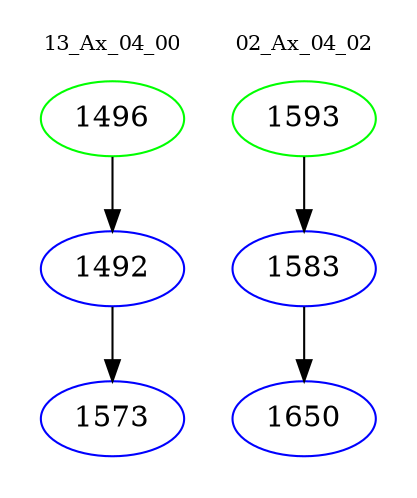 digraph{
subgraph cluster_0 {
color = white
label = "13_Ax_04_00";
fontsize=10;
T0_1496 [label="1496", color="green"]
T0_1496 -> T0_1492 [color="black"]
T0_1492 [label="1492", color="blue"]
T0_1492 -> T0_1573 [color="black"]
T0_1573 [label="1573", color="blue"]
}
subgraph cluster_1 {
color = white
label = "02_Ax_04_02";
fontsize=10;
T1_1593 [label="1593", color="green"]
T1_1593 -> T1_1583 [color="black"]
T1_1583 [label="1583", color="blue"]
T1_1583 -> T1_1650 [color="black"]
T1_1650 [label="1650", color="blue"]
}
}
